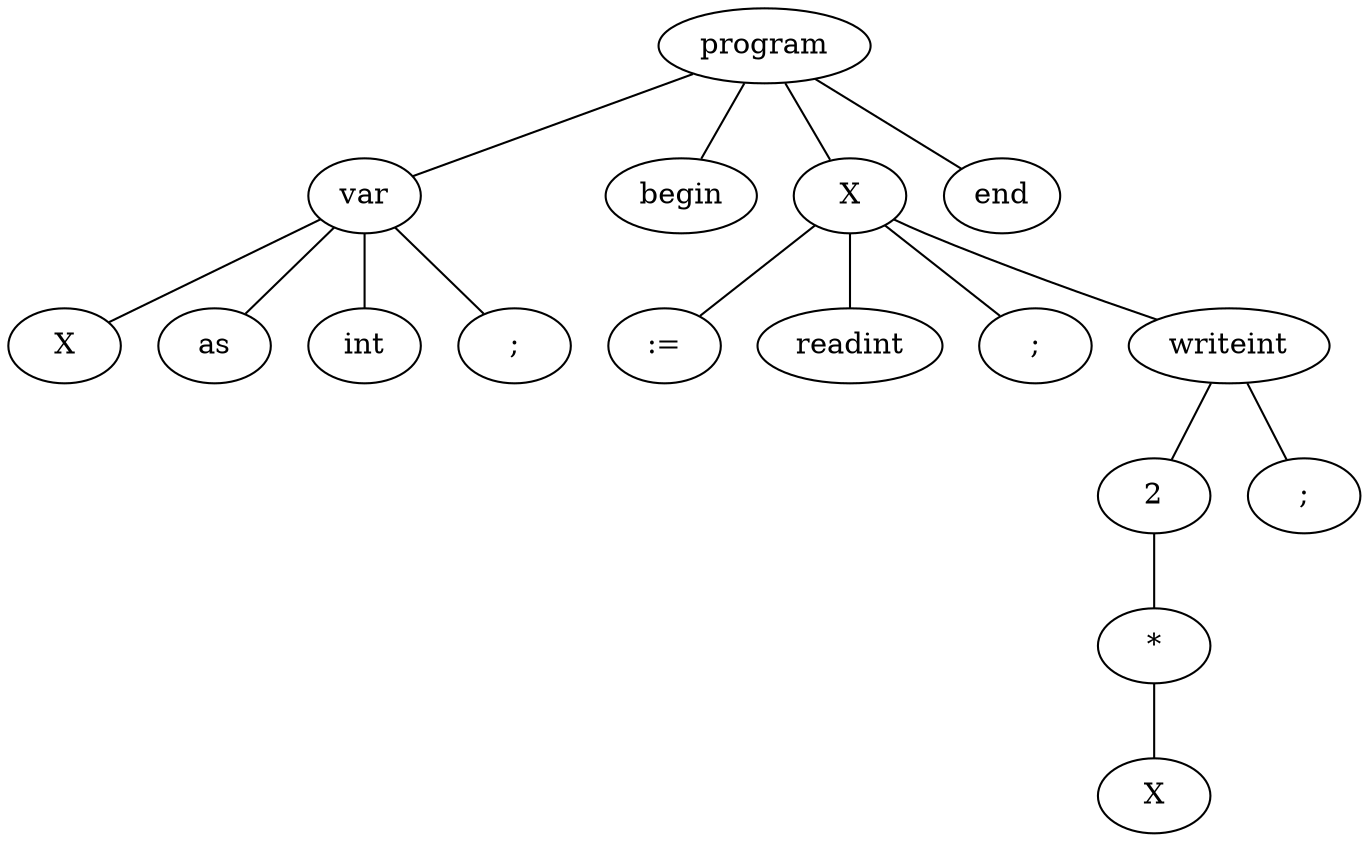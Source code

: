 // Abstract Syntax tree
graph {
	0 [label=program]
	1 [label=var]
	2 [label=X]
		1 -- 2
	3 [label=as]
		1 -- 3
	4 [label=int]
	4 [label=int]
		1 -- 4
	5 [label=";"]
		1 -- 5
	1 [label=var]
		0 -- 1
	6 [label=begin]
		0 -- 6
	7 [label=X]
	8 [label=":="]
		7 -- 8
	9 [label=readint]
	9 [label=readint]
		7 -- 9
	7 [label=X]
	7 [label=X]
	10 [label=";"]
		7 -- 10
	11 [label=writeint]
	12 [label=2]
	12 [label=2]
	13 [label="*"]
	14 [label=X]
	14 [label=X]
	14 [label=X]
		13 -- 14
	13 [label="*"]
		12 -- 13
	12 [label=2]
	12 [label=2]
	12 [label=2]
		11 -- 12
	11 [label=writeint]
	11 [label=writeint]
	15 [label=";"]
		11 -- 15
	11 [label=writeint]
		7 -- 11
	7 [label=X]
		0 -- 7
	16 [label=end]
		0 -- 16
}